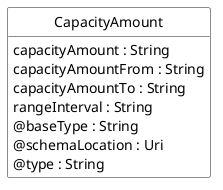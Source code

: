 @startuml
hide circle
hide methods
hide stereotype
show <<Enumeration>> stereotype
skinparam class {
   BackgroundColor<<Enumeration>> #E6F5F7
   BackgroundColor<<Ref>> #FFFFE0
   BackgroundColor<<Pivot>> #FFFFFFF
   BackgroundColor<<SimpleType>> #E2F0DA
   BackgroundColor #FCF2E3
}

class CapacityAmount <<Pivot>> {
    capacityAmount : String
    capacityAmountFrom : String
    capacityAmountTo : String
    rangeInterval : String
    @baseType : String
    @schemaLocation : Uri
    @type : String
}


@enduml